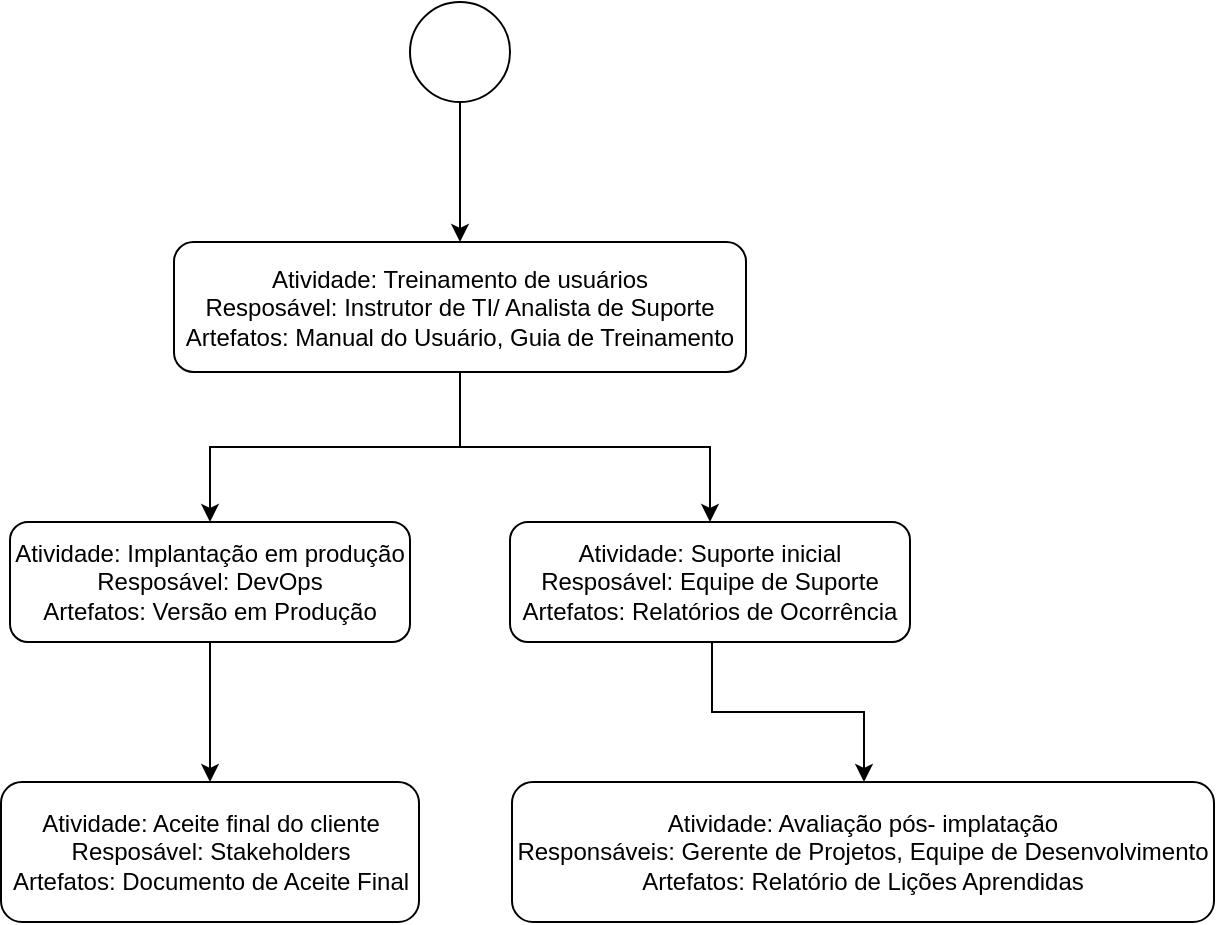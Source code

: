 <mxfile version="28.2.5">
  <diagram name="Página-1" id="ZqTymUHClS5npT-gudqR">
    <mxGraphModel dx="872" dy="439" grid="1" gridSize="10" guides="1" tooltips="1" connect="1" arrows="1" fold="1" page="1" pageScale="1" pageWidth="827" pageHeight="1169" math="0" shadow="0">
      <root>
        <mxCell id="0" />
        <mxCell id="1" parent="0" />
        <mxCell id="_8L13hQ706kF8y0waWMH-3" value="" style="edgeStyle=orthogonalEdgeStyle;rounded=0;orthogonalLoop=1;jettySize=auto;html=1;" edge="1" parent="1" source="_8L13hQ706kF8y0waWMH-1" target="_8L13hQ706kF8y0waWMH-2">
          <mxGeometry relative="1" as="geometry" />
        </mxCell>
        <mxCell id="_8L13hQ706kF8y0waWMH-1" value="" style="ellipse;whiteSpace=wrap;html=1;aspect=fixed;" vertex="1" parent="1">
          <mxGeometry x="389" y="50" width="50" height="50" as="geometry" />
        </mxCell>
        <mxCell id="_8L13hQ706kF8y0waWMH-5" value="" style="edgeStyle=orthogonalEdgeStyle;rounded=0;orthogonalLoop=1;jettySize=auto;html=1;" edge="1" parent="1" source="_8L13hQ706kF8y0waWMH-2" target="_8L13hQ706kF8y0waWMH-4">
          <mxGeometry relative="1" as="geometry" />
        </mxCell>
        <mxCell id="_8L13hQ706kF8y0waWMH-7" value="" style="edgeStyle=orthogonalEdgeStyle;rounded=0;orthogonalLoop=1;jettySize=auto;html=1;" edge="1" parent="1" source="_8L13hQ706kF8y0waWMH-2" target="_8L13hQ706kF8y0waWMH-6">
          <mxGeometry relative="1" as="geometry" />
        </mxCell>
        <mxCell id="_8L13hQ706kF8y0waWMH-2" value="Atividade: Treinamento de usuários&lt;div&gt;Resposável: Instrutor de TI/ Analista de Suporte&lt;/div&gt;&lt;div&gt;Artefatos: Manual do Usuário, Guia de Treinamento&lt;/div&gt;" style="rounded=1;whiteSpace=wrap;html=1;" vertex="1" parent="1">
          <mxGeometry x="271" y="170" width="286" height="65" as="geometry" />
        </mxCell>
        <mxCell id="_8L13hQ706kF8y0waWMH-9" value="" style="edgeStyle=orthogonalEdgeStyle;rounded=0;orthogonalLoop=1;jettySize=auto;html=1;" edge="1" parent="1" source="_8L13hQ706kF8y0waWMH-4" target="_8L13hQ706kF8y0waWMH-8">
          <mxGeometry relative="1" as="geometry" />
        </mxCell>
        <mxCell id="_8L13hQ706kF8y0waWMH-4" value="Atividade: Implantação em produção&lt;div&gt;Resposável: DevOps&lt;/div&gt;&lt;div&gt;Artefatos: Versão em Produção&lt;/div&gt;" style="rounded=1;whiteSpace=wrap;html=1;" vertex="1" parent="1">
          <mxGeometry x="189" y="310" width="200" height="60" as="geometry" />
        </mxCell>
        <mxCell id="_8L13hQ706kF8y0waWMH-11" value="" style="edgeStyle=orthogonalEdgeStyle;rounded=0;orthogonalLoop=1;jettySize=auto;html=1;" edge="1" parent="1" source="_8L13hQ706kF8y0waWMH-6" target="_8L13hQ706kF8y0waWMH-10">
          <mxGeometry relative="1" as="geometry">
            <Array as="points">
              <mxPoint x="540" y="405" />
              <mxPoint x="616" y="405" />
            </Array>
          </mxGeometry>
        </mxCell>
        <mxCell id="_8L13hQ706kF8y0waWMH-6" value="Atividade: Suporte inicial&lt;div&gt;Resposável: Equipe de Suporte&lt;/div&gt;&lt;div&gt;Artefatos: Relatórios de Ocorrência&lt;/div&gt;" style="rounded=1;whiteSpace=wrap;html=1;" vertex="1" parent="1">
          <mxGeometry x="439" y="310" width="200" height="60" as="geometry" />
        </mxCell>
        <mxCell id="_8L13hQ706kF8y0waWMH-8" value="Atividade: Aceite final do cliente&lt;div&gt;Resposável: Stakeholders&lt;/div&gt;&lt;div&gt;Artefatos: Documento de Aceite Final&lt;/div&gt;" style="rounded=1;whiteSpace=wrap;html=1;" vertex="1" parent="1">
          <mxGeometry x="184.5" y="440" width="209" height="70" as="geometry" />
        </mxCell>
        <mxCell id="_8L13hQ706kF8y0waWMH-10" value="Atividade: Avaliação pós- implatação&lt;div&gt;Responsáveis: Gerente de Projetos, Equipe de Desenvolvimento&lt;/div&gt;&lt;div&gt;Artefatos: Relatório de Lições Aprendidas&lt;/div&gt;" style="rounded=1;whiteSpace=wrap;html=1;" vertex="1" parent="1">
          <mxGeometry x="440" y="440" width="351" height="70" as="geometry" />
        </mxCell>
      </root>
    </mxGraphModel>
  </diagram>
</mxfile>
